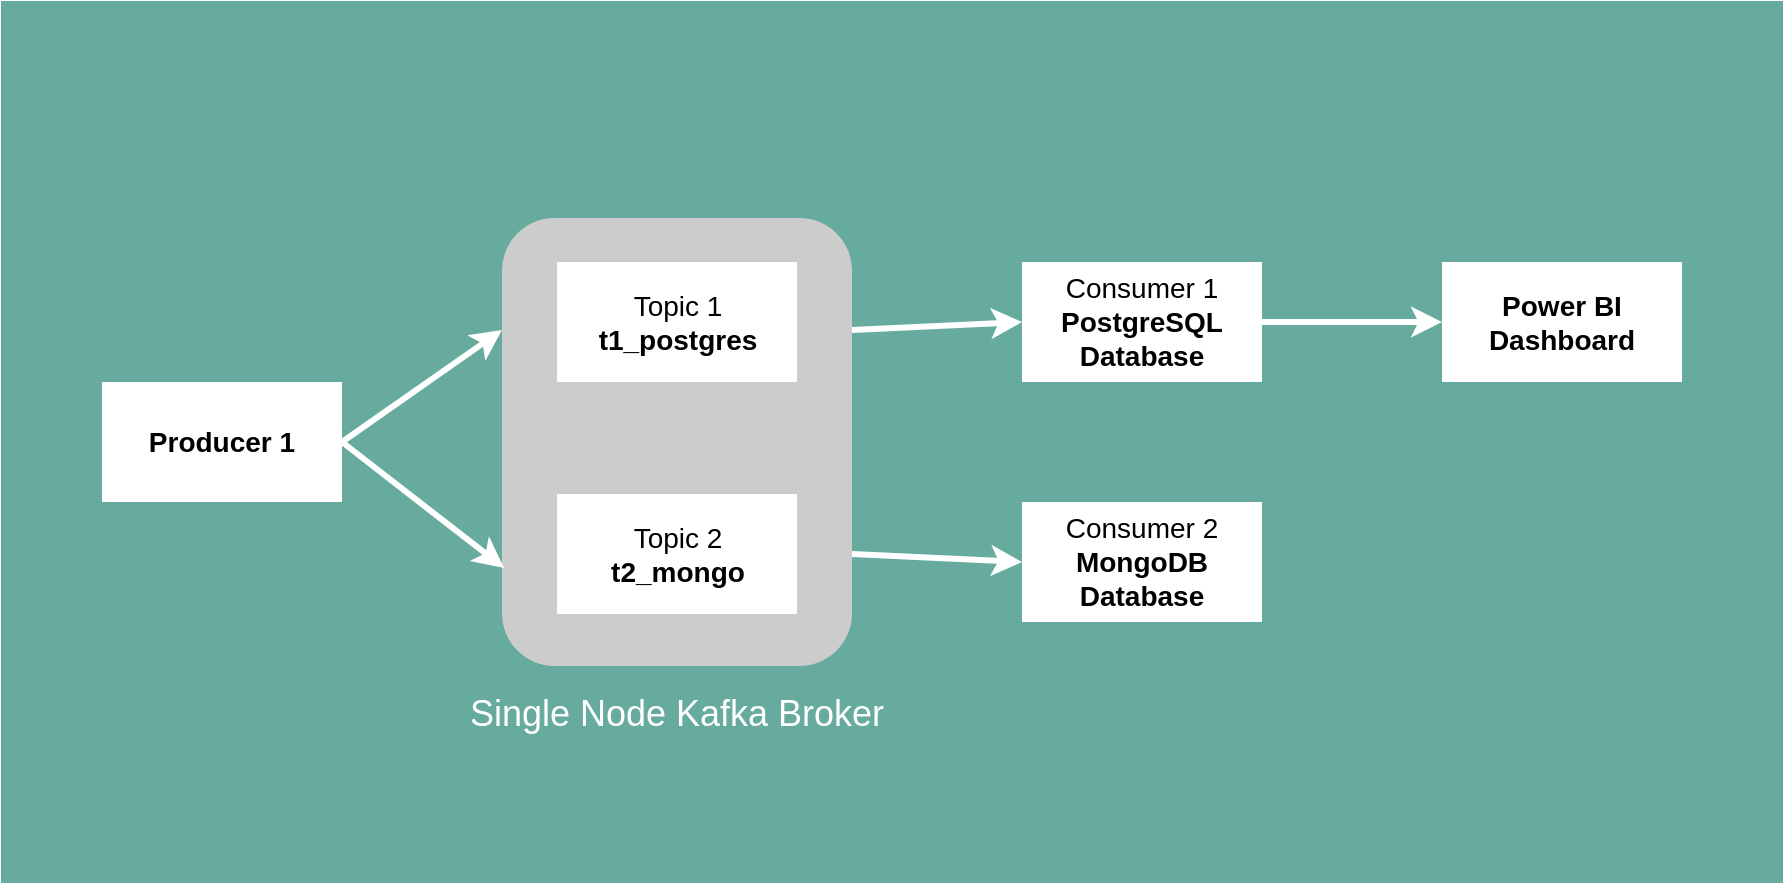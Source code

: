 <mxfile version="13.5.7" type="device"><diagram id="C_4abVuOBE4tA_9LXJXX" name="High-Level-Architecture"><mxGraphModel dx="1024" dy="600" grid="1" gridSize="10" guides="1" tooltips="1" connect="1" arrows="1" fold="1" page="1" pageScale="1" pageWidth="1169" pageHeight="827" math="0" shadow="0"><root><mxCell id="0"/><mxCell id="1" parent="0"/><mxCell id="0Giy-eL81eB0nBRjaWAJ-1" value="" style="rounded=0;whiteSpace=wrap;html=1;fontColor=#ffffff;fontStyle=1;fontSize=14;fillColor=#67AB9F;strokeColor=#67AB9F;" parent="1" vertex="1"><mxGeometry x="140" y="194" width="890" height="440" as="geometry"/></mxCell><mxCell id="0Giy-eL81eB0nBRjaWAJ-2" value="Producer 1" style="rounded=0;whiteSpace=wrap;html=1;fillColor=#FFFFFF;strokeColor=none;fontStyle=1;fontSize=14;" parent="1" vertex="1"><mxGeometry x="190" y="384" width="120" height="60" as="geometry"/></mxCell><mxCell id="0Giy-eL81eB0nBRjaWAJ-3" value="" style="rounded=1;whiteSpace=wrap;html=1;fillColor=#CCCCCC;strokeColor=none;fontStyle=1;fontSize=14;" parent="1" vertex="1"><mxGeometry x="390" y="302" width="175" height="224" as="geometry"/></mxCell><mxCell id="0Giy-eL81eB0nBRjaWAJ-4" value="&lt;span style=&quot;font-weight: normal&quot;&gt;Consumer 1&lt;br style=&quot;font-size: 14px&quot;&gt;&lt;/span&gt;PostgreSQL Database" style="rounded=0;whiteSpace=wrap;html=1;fillColor=#FFFFFF;strokeColor=none;fontStyle=1;fontSize=14;" parent="1" vertex="1"><mxGeometry x="650" y="324" width="120" height="60" as="geometry"/></mxCell><mxCell id="0Giy-eL81eB0nBRjaWAJ-5" value="&lt;span style=&quot;font-weight: normal&quot;&gt;Consumer 2&lt;br style=&quot;font-size: 14px&quot;&gt;&lt;/span&gt;MongoDB Database" style="rounded=0;whiteSpace=wrap;html=1;fillColor=#FFFFFF;strokeColor=none;fontStyle=1;fontSize=14;" parent="1" vertex="1"><mxGeometry x="650" y="444" width="120" height="60" as="geometry"/></mxCell><mxCell id="0Giy-eL81eB0nBRjaWAJ-6" value="Power BI&lt;br style=&quot;font-size: 14px;&quot;&gt;Dashboard" style="rounded=0;whiteSpace=wrap;html=1;fillColor=#FFFFFF;strokeColor=none;fontStyle=1;fontSize=14;" parent="1" vertex="1"><mxGeometry x="860" y="324" width="120" height="60" as="geometry"/></mxCell><mxCell id="0Giy-eL81eB0nBRjaWAJ-7" value="&lt;span style=&quot;font-weight: normal&quot;&gt;Topic 1&lt;br style=&quot;font-size: 14px&quot;&gt;&lt;/span&gt;t1_postgres" style="rounded=0;whiteSpace=wrap;html=1;fillColor=#FFFFFF;strokeColor=none;fontStyle=1;fontSize=14;" parent="1" vertex="1"><mxGeometry x="417.5" y="324" width="120" height="60" as="geometry"/></mxCell><mxCell id="0Giy-eL81eB0nBRjaWAJ-8" value="&lt;span style=&quot;font-weight: normal&quot;&gt;Topic 2&lt;br style=&quot;font-size: 14px&quot;&gt;&lt;/span&gt;t2_mongo" style="rounded=0;whiteSpace=wrap;html=1;fillColor=#FFFFFF;strokeColor=none;fontStyle=1;fontSize=14;" parent="1" vertex="1"><mxGeometry x="417.5" y="440" width="120" height="60" as="geometry"/></mxCell><mxCell id="0Giy-eL81eB0nBRjaWAJ-9" value="" style="endArrow=classic;html=1;exitX=1;exitY=0.5;exitDx=0;exitDy=0;entryX=0;entryY=0.25;entryDx=0;entryDy=0;strokeColor=#FFFFFF;strokeWidth=3;fontStyle=1;fontSize=14;" parent="1" source="0Giy-eL81eB0nBRjaWAJ-2" target="0Giy-eL81eB0nBRjaWAJ-3" edge="1"><mxGeometry width="50" height="50" relative="1" as="geometry"><mxPoint x="460" y="450" as="sourcePoint"/><mxPoint x="510" y="400" as="targetPoint"/></mxGeometry></mxCell><mxCell id="0Giy-eL81eB0nBRjaWAJ-10" value="" style="endArrow=classic;html=1;exitX=1;exitY=0.5;exitDx=0;exitDy=0;entryX=0.006;entryY=0.781;entryDx=0;entryDy=0;strokeColor=#FFFFFF;entryPerimeter=0;strokeWidth=3;fontStyle=1;fontSize=14;" parent="1" source="0Giy-eL81eB0nBRjaWAJ-2" target="0Giy-eL81eB0nBRjaWAJ-3" edge="1"><mxGeometry width="50" height="50" relative="1" as="geometry"><mxPoint x="320" y="424" as="sourcePoint"/><mxPoint x="400" y="368" as="targetPoint"/></mxGeometry></mxCell><mxCell id="0Giy-eL81eB0nBRjaWAJ-11" value="" style="endArrow=classic;html=1;exitX=1;exitY=0.25;exitDx=0;exitDy=0;entryX=0;entryY=0.5;entryDx=0;entryDy=0;strokeColor=#FFFFFF;strokeWidth=3;fontStyle=1;fontSize=14;" parent="1" source="0Giy-eL81eB0nBRjaWAJ-3" target="0Giy-eL81eB0nBRjaWAJ-4" edge="1"><mxGeometry width="50" height="50" relative="1" as="geometry"><mxPoint x="330" y="434" as="sourcePoint"/><mxPoint x="410" y="378" as="targetPoint"/></mxGeometry></mxCell><mxCell id="0Giy-eL81eB0nBRjaWAJ-12" value="" style="endArrow=classic;html=1;exitX=1;exitY=0.75;exitDx=0;exitDy=0;entryX=0;entryY=0.5;entryDx=0;entryDy=0;strokeColor=#FFFFFF;strokeWidth=3;fontStyle=1;fontSize=14;" parent="1" source="0Giy-eL81eB0nBRjaWAJ-3" target="0Giy-eL81eB0nBRjaWAJ-5" edge="1"><mxGeometry width="50" height="50" relative="1" as="geometry"><mxPoint x="340" y="444" as="sourcePoint"/><mxPoint x="420" y="388" as="targetPoint"/></mxGeometry></mxCell><mxCell id="0Giy-eL81eB0nBRjaWAJ-13" value="" style="endArrow=classic;html=1;exitX=1;exitY=0.5;exitDx=0;exitDy=0;entryX=0;entryY=0.5;entryDx=0;entryDy=0;strokeColor=#FFFFFF;strokeWidth=3;fontStyle=1;fontSize=14;" parent="1" source="0Giy-eL81eB0nBRjaWAJ-4" target="0Giy-eL81eB0nBRjaWAJ-6" edge="1"><mxGeometry width="50" height="50" relative="1" as="geometry"><mxPoint x="350" y="454" as="sourcePoint"/><mxPoint x="430" y="398" as="targetPoint"/></mxGeometry></mxCell><mxCell id="0Giy-eL81eB0nBRjaWAJ-14" value="Single Node Kafka Broker" style="text;html=1;strokeColor=none;fillColor=none;align=center;verticalAlign=middle;whiteSpace=wrap;rounded=0;fontSize=18;fontColor=#FFFFFF;" parent="1" vertex="1"><mxGeometry x="360" y="540" width="235" height="20" as="geometry"/></mxCell></root></mxGraphModel></diagram></mxfile>